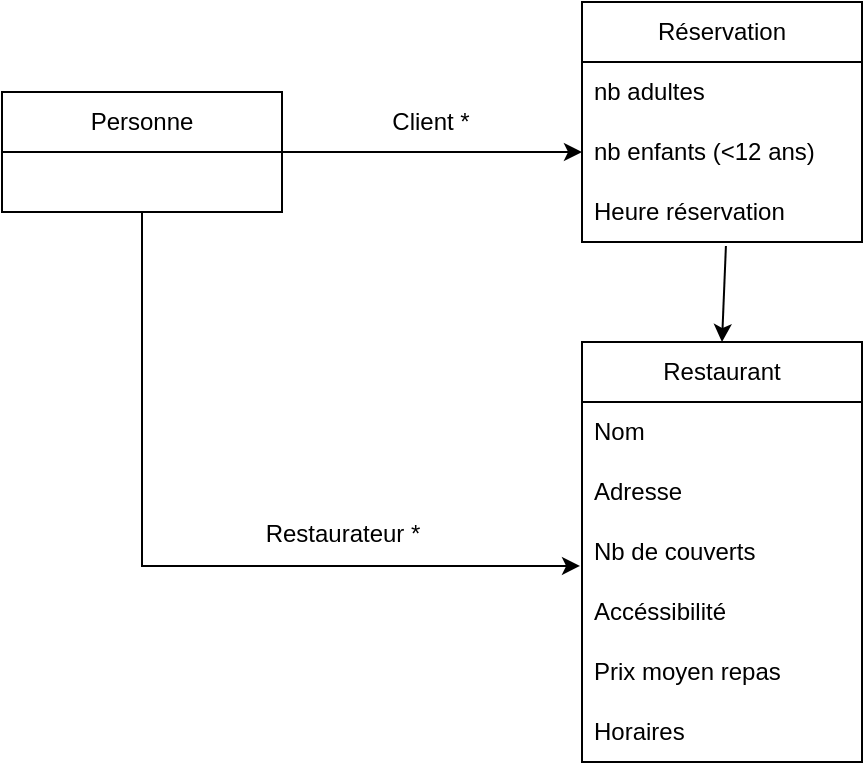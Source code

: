 <mxfile version="21.1.4" type="browser">
  <diagram name="Page-1" id="iNhZrSlRB-SQomLmPuCo">
    <mxGraphModel dx="1434" dy="764" grid="1" gridSize="10" guides="1" tooltips="1" connect="1" arrows="1" fold="1" page="1" pageScale="1" pageWidth="827" pageHeight="1169" math="0" shadow="0">
      <root>
        <mxCell id="0" />
        <mxCell id="1" parent="0" />
        <mxCell id="4PJAYDG3KAwEL8uiWj13-5" value="Restaurant" style="swimlane;fontStyle=0;childLayout=stackLayout;horizontal=1;startSize=30;horizontalStack=0;resizeParent=1;resizeParentMax=0;resizeLast=0;collapsible=1;marginBottom=0;whiteSpace=wrap;html=1;" parent="1" vertex="1">
          <mxGeometry x="460" y="250" width="140" height="210" as="geometry" />
        </mxCell>
        <mxCell id="4PJAYDG3KAwEL8uiWj13-6" value="Nom" style="text;strokeColor=none;fillColor=none;align=left;verticalAlign=middle;spacingLeft=4;spacingRight=4;overflow=hidden;points=[[0,0.5],[1,0.5]];portConstraint=eastwest;rotatable=0;whiteSpace=wrap;html=1;" parent="4PJAYDG3KAwEL8uiWj13-5" vertex="1">
          <mxGeometry y="30" width="140" height="30" as="geometry" />
        </mxCell>
        <mxCell id="4PJAYDG3KAwEL8uiWj13-7" value="Adresse" style="text;strokeColor=none;fillColor=none;align=left;verticalAlign=middle;spacingLeft=4;spacingRight=4;overflow=hidden;points=[[0,0.5],[1,0.5]];portConstraint=eastwest;rotatable=0;whiteSpace=wrap;html=1;" parent="4PJAYDG3KAwEL8uiWj13-5" vertex="1">
          <mxGeometry y="60" width="140" height="30" as="geometry" />
        </mxCell>
        <mxCell id="4PJAYDG3KAwEL8uiWj13-8" value="Nb de couverts" style="text;strokeColor=none;fillColor=none;align=left;verticalAlign=middle;spacingLeft=4;spacingRight=4;overflow=hidden;points=[[0,0.5],[1,0.5]];portConstraint=eastwest;rotatable=0;whiteSpace=wrap;html=1;" parent="4PJAYDG3KAwEL8uiWj13-5" vertex="1">
          <mxGeometry y="90" width="140" height="30" as="geometry" />
        </mxCell>
        <mxCell id="a0Jt4kK-VieYb7XMFzhF-5" value="Accéssibilité" style="text;strokeColor=none;fillColor=none;align=left;verticalAlign=middle;spacingLeft=4;spacingRight=4;overflow=hidden;points=[[0,0.5],[1,0.5]];portConstraint=eastwest;rotatable=0;whiteSpace=wrap;html=1;" parent="4PJAYDG3KAwEL8uiWj13-5" vertex="1">
          <mxGeometry y="120" width="140" height="30" as="geometry" />
        </mxCell>
        <mxCell id="a0Jt4kK-VieYb7XMFzhF-7" value="Prix moyen repas" style="text;strokeColor=none;fillColor=none;align=left;verticalAlign=middle;spacingLeft=4;spacingRight=4;overflow=hidden;points=[[0,0.5],[1,0.5]];portConstraint=eastwest;rotatable=0;whiteSpace=wrap;html=1;" parent="4PJAYDG3KAwEL8uiWj13-5" vertex="1">
          <mxGeometry y="150" width="140" height="30" as="geometry" />
        </mxCell>
        <mxCell id="a0Jt4kK-VieYb7XMFzhF-6" value="Horaires" style="text;strokeColor=none;fillColor=none;align=left;verticalAlign=middle;spacingLeft=4;spacingRight=4;overflow=hidden;points=[[0,0.5],[1,0.5]];portConstraint=eastwest;rotatable=0;whiteSpace=wrap;html=1;" parent="4PJAYDG3KAwEL8uiWj13-5" vertex="1">
          <mxGeometry y="180" width="140" height="30" as="geometry" />
        </mxCell>
        <mxCell id="a0Jt4kK-VieYb7XMFzhF-1" value="Réservation" style="swimlane;fontStyle=0;childLayout=stackLayout;horizontal=1;startSize=30;horizontalStack=0;resizeParent=1;resizeParentMax=0;resizeLast=0;collapsible=1;marginBottom=0;whiteSpace=wrap;html=1;" parent="1" vertex="1">
          <mxGeometry x="460" y="80" width="140" height="120" as="geometry" />
        </mxCell>
        <mxCell id="a0Jt4kK-VieYb7XMFzhF-2" value="nb adultes" style="text;strokeColor=none;fillColor=none;align=left;verticalAlign=middle;spacingLeft=4;spacingRight=4;overflow=hidden;points=[[0,0.5],[1,0.5]];portConstraint=eastwest;rotatable=0;whiteSpace=wrap;html=1;" parent="a0Jt4kK-VieYb7XMFzhF-1" vertex="1">
          <mxGeometry y="30" width="140" height="30" as="geometry" />
        </mxCell>
        <mxCell id="a0Jt4kK-VieYb7XMFzhF-3" value="nb enfants (&amp;lt;12 ans)" style="text;strokeColor=none;fillColor=none;align=left;verticalAlign=middle;spacingLeft=4;spacingRight=4;overflow=hidden;points=[[0,0.5],[1,0.5]];portConstraint=eastwest;rotatable=0;whiteSpace=wrap;html=1;" parent="a0Jt4kK-VieYb7XMFzhF-1" vertex="1">
          <mxGeometry y="60" width="140" height="30" as="geometry" />
        </mxCell>
        <mxCell id="a0Jt4kK-VieYb7XMFzhF-4" value="Heure réservation" style="text;strokeColor=none;fillColor=none;align=left;verticalAlign=middle;spacingLeft=4;spacingRight=4;overflow=hidden;points=[[0,0.5],[1,0.5]];portConstraint=eastwest;rotatable=0;whiteSpace=wrap;html=1;" parent="a0Jt4kK-VieYb7XMFzhF-1" vertex="1">
          <mxGeometry y="90" width="140" height="30" as="geometry" />
        </mxCell>
        <mxCell id="a0Jt4kK-VieYb7XMFzhF-8" value="Personne" style="swimlane;fontStyle=0;childLayout=stackLayout;horizontal=1;startSize=30;horizontalStack=0;resizeParent=1;resizeParentMax=0;resizeLast=0;collapsible=1;marginBottom=0;whiteSpace=wrap;html=1;" parent="1" vertex="1">
          <mxGeometry x="170" y="125" width="140" height="60" as="geometry" />
        </mxCell>
        <mxCell id="a0Jt4kK-VieYb7XMFzhF-10" value="" style="endArrow=classic;html=1;rounded=0;entryX=0;entryY=0.5;entryDx=0;entryDy=0;exitX=1;exitY=0.5;exitDx=0;exitDy=0;" parent="1" source="a0Jt4kK-VieYb7XMFzhF-8" target="a0Jt4kK-VieYb7XMFzhF-3" edge="1">
          <mxGeometry width="50" height="50" relative="1" as="geometry">
            <mxPoint x="359" y="110" as="sourcePoint" />
            <mxPoint x="460" y="200" as="targetPoint" />
          </mxGeometry>
        </mxCell>
        <mxCell id="a0Jt4kK-VieYb7XMFzhF-11" value="" style="endArrow=classic;html=1;rounded=0;exitX=0.5;exitY=1;exitDx=0;exitDy=0;entryX=-0.007;entryY=0.733;entryDx=0;entryDy=0;entryPerimeter=0;" parent="1" source="a0Jt4kK-VieYb7XMFzhF-8" target="4PJAYDG3KAwEL8uiWj13-8" edge="1">
          <mxGeometry width="50" height="50" relative="1" as="geometry">
            <mxPoint x="270" y="210" as="sourcePoint" />
            <mxPoint x="240" y="360" as="targetPoint" />
            <Array as="points">
              <mxPoint x="240" y="362" />
            </Array>
          </mxGeometry>
        </mxCell>
        <mxCell id="a0Jt4kK-VieYb7XMFzhF-12" value="Client *" style="text;html=1;align=center;verticalAlign=middle;resizable=0;points=[];autosize=1;strokeColor=none;fillColor=none;" parent="1" vertex="1">
          <mxGeometry x="353.5" y="125" width="60" height="30" as="geometry" />
        </mxCell>
        <mxCell id="a0Jt4kK-VieYb7XMFzhF-13" value="Restaurateur *" style="text;html=1;align=center;verticalAlign=middle;resizable=0;points=[];autosize=1;strokeColor=none;fillColor=none;" parent="1" vertex="1">
          <mxGeometry x="290" y="331" width="100" height="30" as="geometry" />
        </mxCell>
        <mxCell id="a0Jt4kK-VieYb7XMFzhF-15" value="" style="endArrow=classic;html=1;rounded=0;entryX=0.5;entryY=0;entryDx=0;entryDy=0;exitX=0.514;exitY=1.067;exitDx=0;exitDy=0;exitPerimeter=0;" parent="1" source="a0Jt4kK-VieYb7XMFzhF-4" target="4PJAYDG3KAwEL8uiWj13-5" edge="1">
          <mxGeometry width="50" height="50" relative="1" as="geometry">
            <mxPoint x="390" y="320" as="sourcePoint" />
            <mxPoint x="440" y="270" as="targetPoint" />
          </mxGeometry>
        </mxCell>
      </root>
    </mxGraphModel>
  </diagram>
</mxfile>
